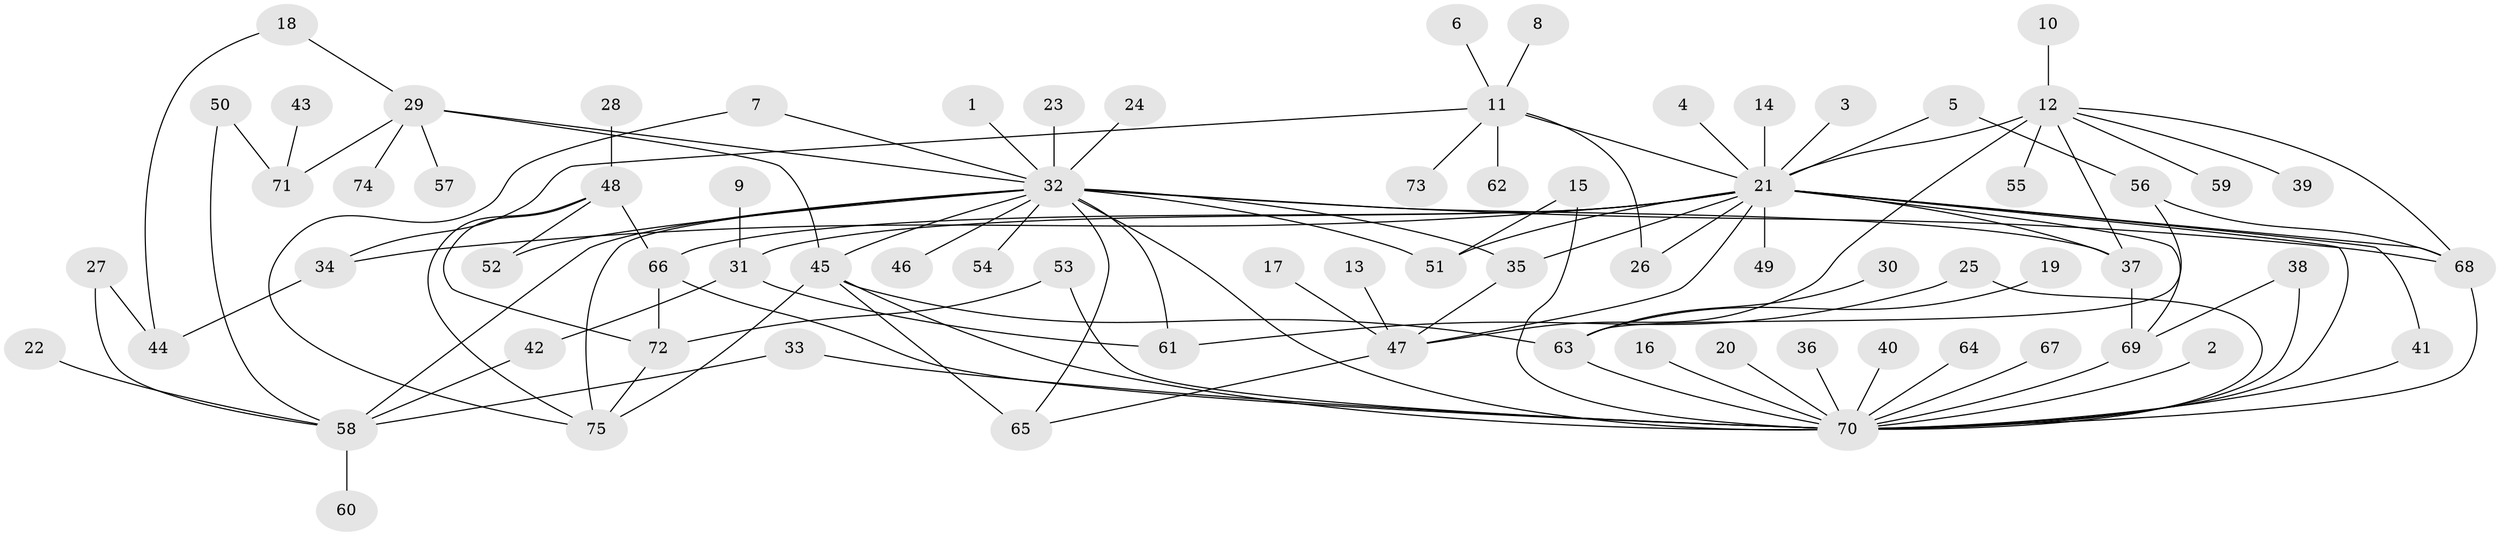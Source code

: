 // original degree distribution, {23: 0.0136986301369863, 22: 0.00684931506849315, 3: 0.1232876712328767, 1: 0.5, 2: 0.21232876712328766, 9: 0.0136986301369863, 10: 0.00684931506849315, 5: 0.03424657534246575, 6: 0.02054794520547945, 7: 0.0136986301369863, 4: 0.04794520547945205, 8: 0.00684931506849315}
// Generated by graph-tools (version 1.1) at 2025/01/03/09/25 03:01:53]
// undirected, 75 vertices, 112 edges
graph export_dot {
graph [start="1"]
  node [color=gray90,style=filled];
  1;
  2;
  3;
  4;
  5;
  6;
  7;
  8;
  9;
  10;
  11;
  12;
  13;
  14;
  15;
  16;
  17;
  18;
  19;
  20;
  21;
  22;
  23;
  24;
  25;
  26;
  27;
  28;
  29;
  30;
  31;
  32;
  33;
  34;
  35;
  36;
  37;
  38;
  39;
  40;
  41;
  42;
  43;
  44;
  45;
  46;
  47;
  48;
  49;
  50;
  51;
  52;
  53;
  54;
  55;
  56;
  57;
  58;
  59;
  60;
  61;
  62;
  63;
  64;
  65;
  66;
  67;
  68;
  69;
  70;
  71;
  72;
  73;
  74;
  75;
  1 -- 32 [weight=1.0];
  2 -- 70 [weight=1.0];
  3 -- 21 [weight=1.0];
  4 -- 21 [weight=1.0];
  5 -- 21 [weight=1.0];
  5 -- 56 [weight=1.0];
  6 -- 11 [weight=1.0];
  7 -- 32 [weight=1.0];
  7 -- 75 [weight=1.0];
  8 -- 11 [weight=1.0];
  9 -- 31 [weight=1.0];
  10 -- 12 [weight=1.0];
  11 -- 21 [weight=1.0];
  11 -- 26 [weight=1.0];
  11 -- 34 [weight=1.0];
  11 -- 62 [weight=1.0];
  11 -- 73 [weight=1.0];
  12 -- 21 [weight=2.0];
  12 -- 37 [weight=1.0];
  12 -- 39 [weight=1.0];
  12 -- 47 [weight=1.0];
  12 -- 55 [weight=1.0];
  12 -- 59 [weight=1.0];
  12 -- 68 [weight=1.0];
  13 -- 47 [weight=1.0];
  14 -- 21 [weight=1.0];
  15 -- 51 [weight=1.0];
  15 -- 70 [weight=1.0];
  16 -- 70 [weight=1.0];
  17 -- 47 [weight=1.0];
  18 -- 29 [weight=1.0];
  18 -- 44 [weight=1.0];
  19 -- 63 [weight=1.0];
  20 -- 70 [weight=1.0];
  21 -- 26 [weight=1.0];
  21 -- 31 [weight=1.0];
  21 -- 34 [weight=1.0];
  21 -- 35 [weight=1.0];
  21 -- 37 [weight=1.0];
  21 -- 41 [weight=1.0];
  21 -- 47 [weight=1.0];
  21 -- 49 [weight=1.0];
  21 -- 51 [weight=1.0];
  21 -- 66 [weight=1.0];
  21 -- 68 [weight=1.0];
  21 -- 69 [weight=1.0];
  21 -- 70 [weight=1.0];
  22 -- 58 [weight=1.0];
  23 -- 32 [weight=1.0];
  24 -- 32 [weight=1.0];
  25 -- 61 [weight=1.0];
  25 -- 70 [weight=1.0];
  27 -- 44 [weight=1.0];
  27 -- 58 [weight=1.0];
  28 -- 48 [weight=1.0];
  29 -- 32 [weight=1.0];
  29 -- 45 [weight=1.0];
  29 -- 57 [weight=1.0];
  29 -- 71 [weight=1.0];
  29 -- 74 [weight=1.0];
  30 -- 63 [weight=1.0];
  31 -- 42 [weight=1.0];
  31 -- 61 [weight=1.0];
  32 -- 35 [weight=1.0];
  32 -- 37 [weight=1.0];
  32 -- 45 [weight=1.0];
  32 -- 46 [weight=1.0];
  32 -- 51 [weight=1.0];
  32 -- 52 [weight=1.0];
  32 -- 54 [weight=1.0];
  32 -- 58 [weight=1.0];
  32 -- 61 [weight=2.0];
  32 -- 65 [weight=1.0];
  32 -- 68 [weight=1.0];
  32 -- 70 [weight=1.0];
  32 -- 75 [weight=1.0];
  33 -- 58 [weight=1.0];
  33 -- 70 [weight=1.0];
  34 -- 44 [weight=1.0];
  35 -- 47 [weight=1.0];
  36 -- 70 [weight=1.0];
  37 -- 69 [weight=1.0];
  38 -- 69 [weight=1.0];
  38 -- 70 [weight=1.0];
  40 -- 70 [weight=1.0];
  41 -- 70 [weight=1.0];
  42 -- 58 [weight=1.0];
  43 -- 71 [weight=1.0];
  45 -- 63 [weight=1.0];
  45 -- 65 [weight=1.0];
  45 -- 70 [weight=1.0];
  45 -- 75 [weight=1.0];
  47 -- 65 [weight=1.0];
  48 -- 52 [weight=1.0];
  48 -- 66 [weight=1.0];
  48 -- 72 [weight=1.0];
  48 -- 75 [weight=1.0];
  50 -- 58 [weight=1.0];
  50 -- 71 [weight=1.0];
  53 -- 70 [weight=1.0];
  53 -- 72 [weight=1.0];
  56 -- 63 [weight=1.0];
  56 -- 68 [weight=1.0];
  58 -- 60 [weight=1.0];
  63 -- 70 [weight=1.0];
  64 -- 70 [weight=1.0];
  66 -- 70 [weight=1.0];
  66 -- 72 [weight=1.0];
  67 -- 70 [weight=1.0];
  68 -- 70 [weight=1.0];
  69 -- 70 [weight=1.0];
  72 -- 75 [weight=1.0];
}
